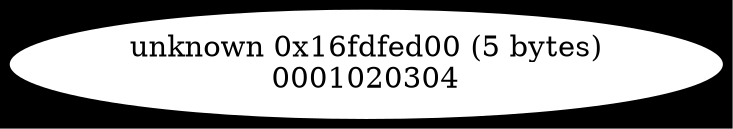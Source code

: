digraph memory_dump_graph {
graph [bgcolor=black]
_16fdfed00 [style=filled] [fillcolor=white] [label="unknown 0x16fdfed00 (5 bytes)
0001020304"]
}
